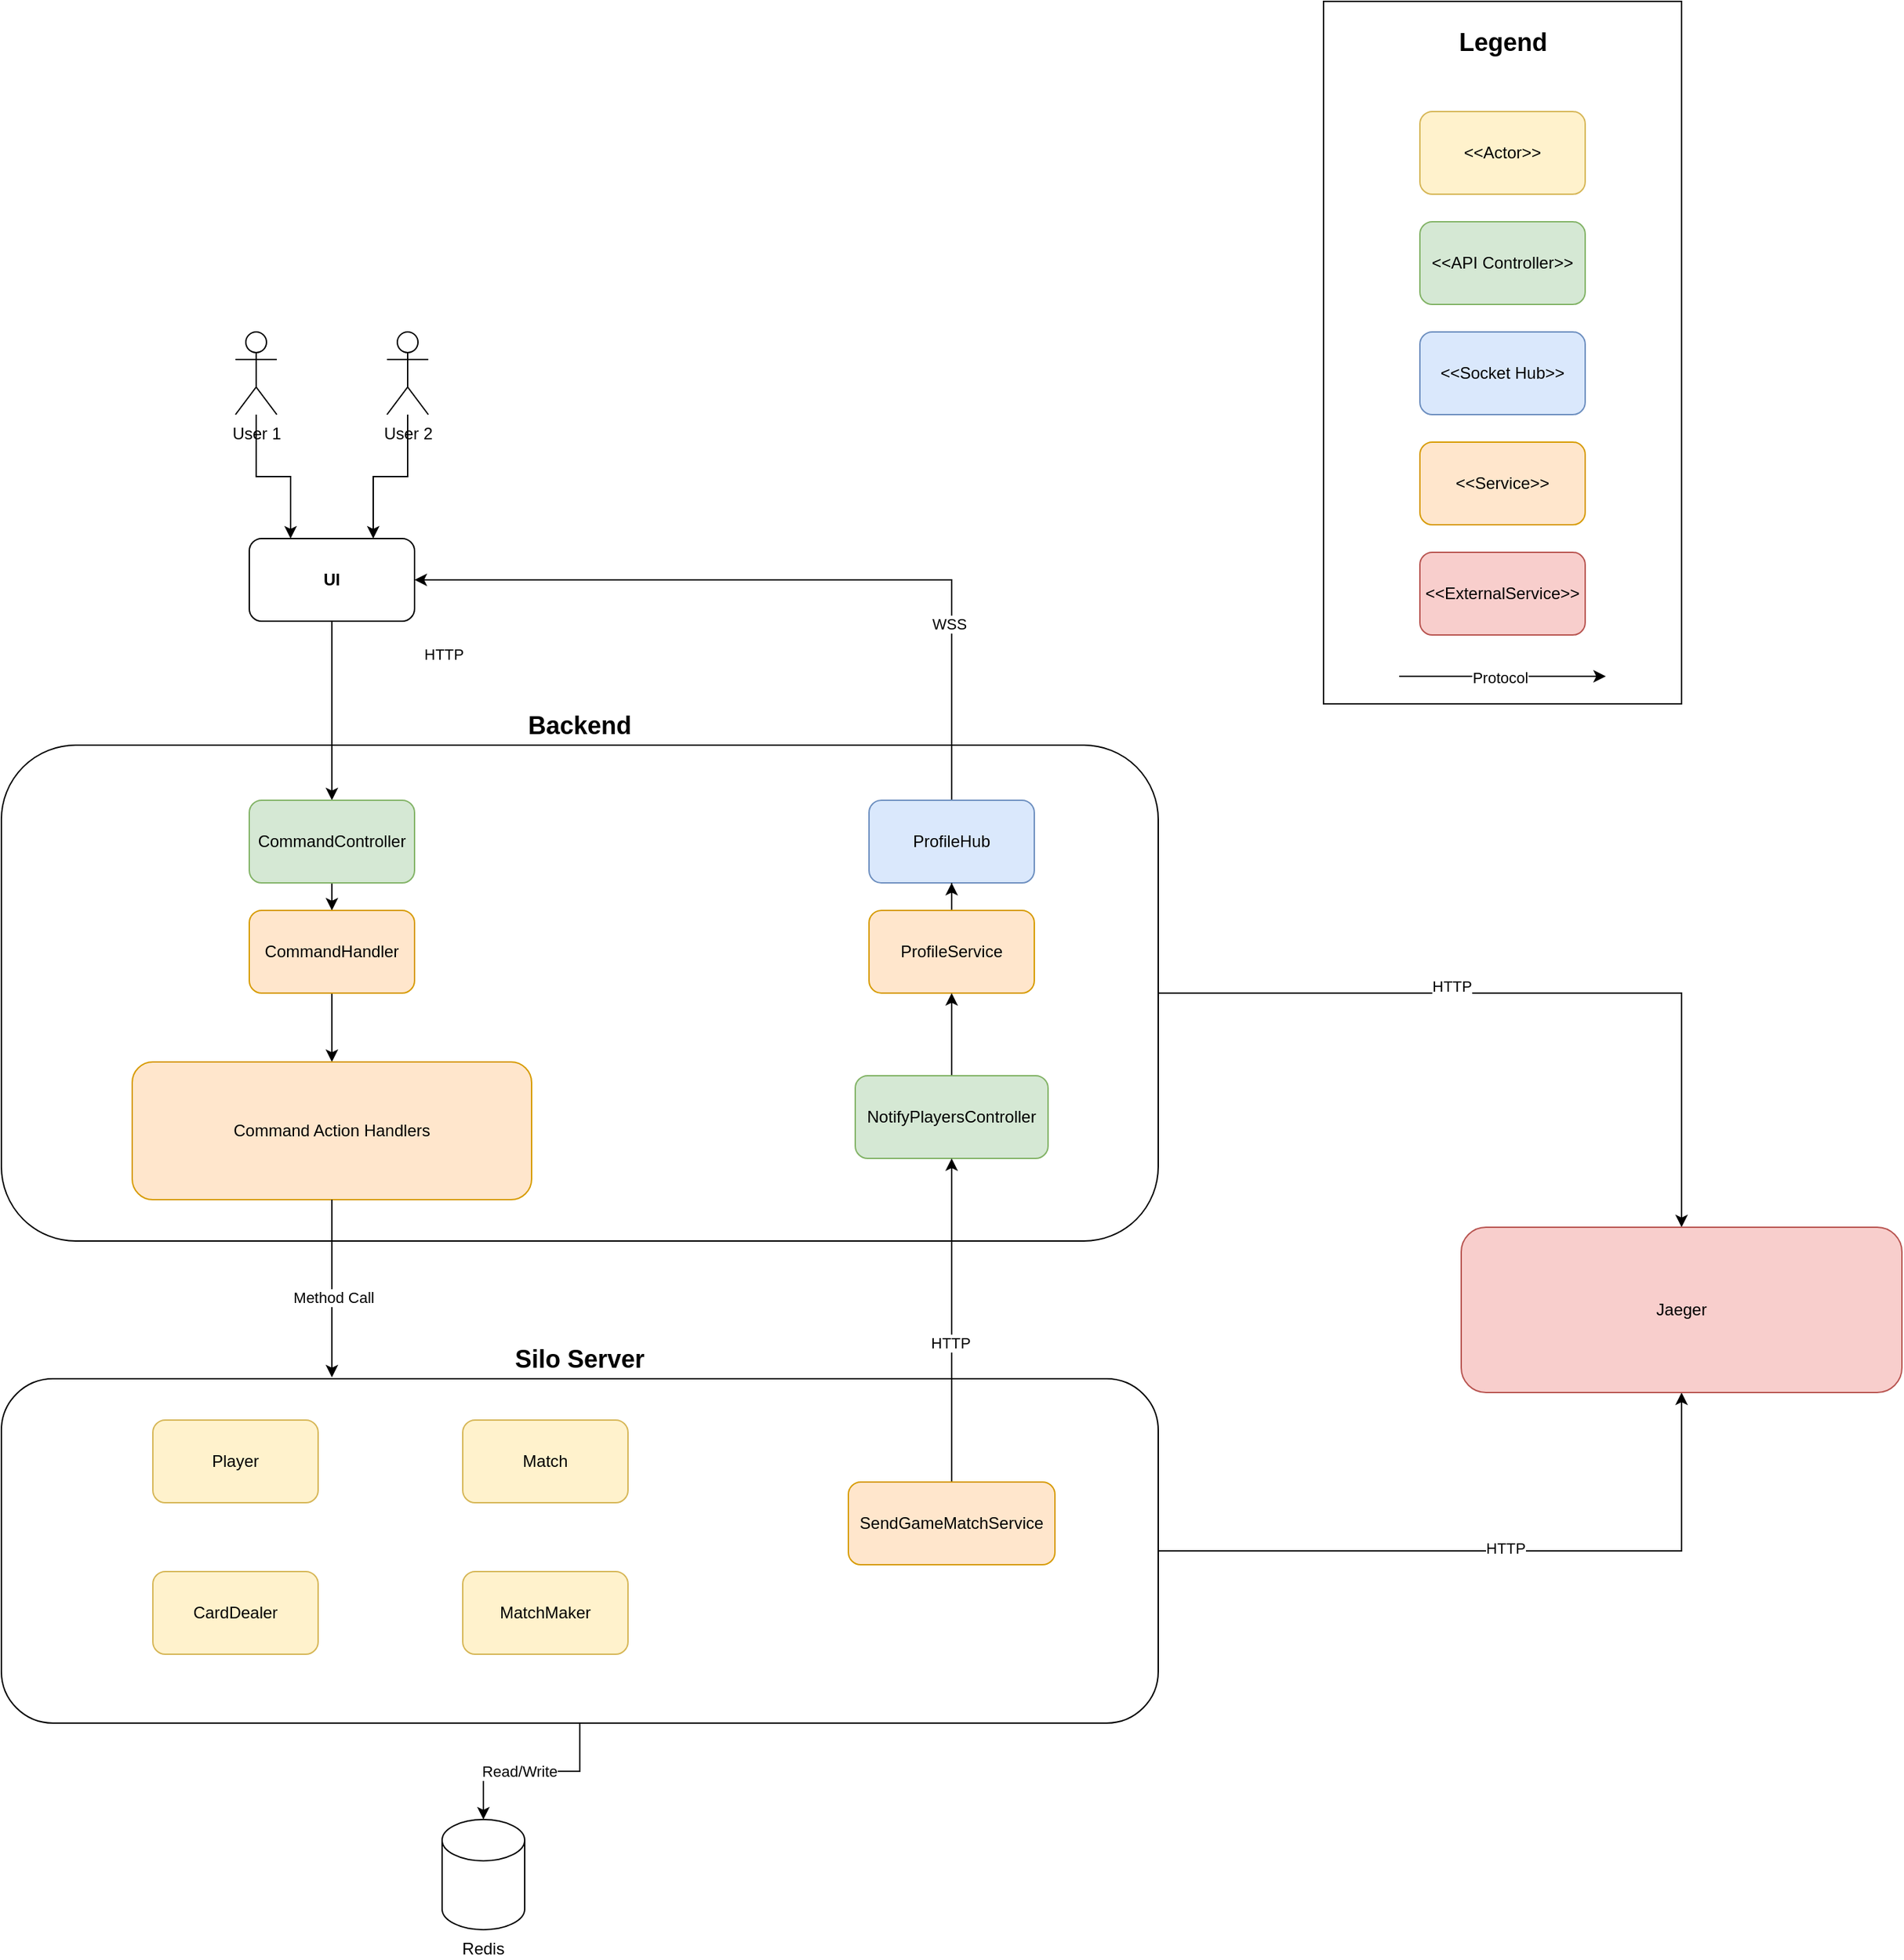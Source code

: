 <mxfile version="26.0.4">
  <diagram name="Page-1" id="oXkzEY-oQWs-iURcSAVP">
    <mxGraphModel dx="1466" dy="2020" grid="1" gridSize="10" guides="1" tooltips="1" connect="1" arrows="1" fold="1" page="1" pageScale="1" pageWidth="827" pageHeight="1169" math="0" shadow="0">
      <root>
        <mxCell id="0" />
        <mxCell id="1" parent="0" />
        <mxCell id="1Lq24JRegQzs3EulA0CL-32" value="" style="rounded=0;whiteSpace=wrap;html=1;labelPosition=center;verticalLabelPosition=top;align=center;verticalAlign=bottom;" parent="1" vertex="1">
          <mxGeometry x="1100" y="-520" width="260" height="510" as="geometry" />
        </mxCell>
        <mxCell id="acBKIw57EiYT2RUyk9zV-19" style="edgeStyle=orthogonalEdgeStyle;rounded=0;orthogonalLoop=1;jettySize=auto;html=1;entryX=0.5;entryY=0;entryDx=0;entryDy=0;" parent="1" source="1Lq24JRegQzs3EulA0CL-18" target="acBKIw57EiYT2RUyk9zV-18" edge="1">
          <mxGeometry relative="1" as="geometry" />
        </mxCell>
        <mxCell id="acBKIw57EiYT2RUyk9zV-22" value="HTTP" style="edgeLabel;html=1;align=center;verticalAlign=middle;resizable=0;points=[];" parent="acBKIw57EiYT2RUyk9zV-19" vertex="1" connectable="0">
          <mxGeometry x="-0.225" y="5" relative="1" as="geometry">
            <mxPoint as="offset" />
          </mxGeometry>
        </mxCell>
        <mxCell id="1Lq24JRegQzs3EulA0CL-18" value="&lt;b&gt;&lt;font style=&quot;font-size: 18px;&quot;&gt;Backend&lt;/font&gt;&lt;/b&gt;" style="rounded=1;whiteSpace=wrap;html=1;align=center;labelPosition=center;verticalLabelPosition=top;verticalAlign=bottom;" parent="1" vertex="1">
          <mxGeometry x="140" y="20" width="840" height="360" as="geometry" />
        </mxCell>
        <mxCell id="acBKIw57EiYT2RUyk9zV-20" style="edgeStyle=orthogonalEdgeStyle;rounded=0;orthogonalLoop=1;jettySize=auto;html=1;entryX=0.5;entryY=1;entryDx=0;entryDy=0;" parent="1" source="1Lq24JRegQzs3EulA0CL-28" target="acBKIw57EiYT2RUyk9zV-18" edge="1">
          <mxGeometry relative="1" as="geometry" />
        </mxCell>
        <mxCell id="acBKIw57EiYT2RUyk9zV-21" value="HTTP" style="edgeLabel;html=1;align=center;verticalAlign=middle;resizable=0;points=[];" parent="acBKIw57EiYT2RUyk9zV-20" vertex="1" connectable="0">
          <mxGeometry x="0.018" y="2" relative="1" as="geometry">
            <mxPoint as="offset" />
          </mxGeometry>
        </mxCell>
        <mxCell id="1Lq24JRegQzs3EulA0CL-28" value="&lt;b&gt;&lt;font style=&quot;font-size: 18px;&quot;&gt;Silo Server&lt;/font&gt;&lt;/b&gt;" style="rounded=1;whiteSpace=wrap;html=1;labelPosition=center;verticalLabelPosition=top;align=center;verticalAlign=bottom;" parent="1" vertex="1">
          <mxGeometry x="140" y="480" width="840" height="250" as="geometry" />
        </mxCell>
        <mxCell id="1Lq24JRegQzs3EulA0CL-1" value="&amp;lt;&amp;lt;Actor&amp;gt;&amp;gt;" style="rounded=1;whiteSpace=wrap;html=1;fillColor=#fff2cc;strokeColor=#d6b656;" parent="1" vertex="1">
          <mxGeometry x="1170" y="-440" width="120" height="60" as="geometry" />
        </mxCell>
        <mxCell id="1Lq24JRegQzs3EulA0CL-4" value="Player" style="rounded=1;whiteSpace=wrap;html=1;fillColor=#fff2cc;strokeColor=#d6b656;" parent="1" vertex="1">
          <mxGeometry x="250" y="510" width="120" height="60" as="geometry" />
        </mxCell>
        <mxCell id="1Lq24JRegQzs3EulA0CL-6" value="MatchMaker" style="rounded=1;whiteSpace=wrap;html=1;fillColor=#fff2cc;strokeColor=#d6b656;" parent="1" vertex="1">
          <mxGeometry x="475" y="620" width="120" height="60" as="geometry" />
        </mxCell>
        <mxCell id="1Lq24JRegQzs3EulA0CL-7" value="CardDealer" style="rounded=1;whiteSpace=wrap;html=1;fillColor=#fff2cc;strokeColor=#d6b656;" parent="1" vertex="1">
          <mxGeometry x="250" y="620" width="120" height="60" as="geometry" />
        </mxCell>
        <mxCell id="1Lq24JRegQzs3EulA0CL-8" value="Match" style="rounded=1;whiteSpace=wrap;html=1;fillColor=#fff2cc;strokeColor=#d6b656;" parent="1" vertex="1">
          <mxGeometry x="475" y="510" width="120" height="60" as="geometry" />
        </mxCell>
        <mxCell id="1Lq24JRegQzs3EulA0CL-12" value="" style="endArrow=classic;html=1;rounded=0;" parent="1" edge="1">
          <mxGeometry width="50" height="50" relative="1" as="geometry">
            <mxPoint x="1155" y="-30" as="sourcePoint" />
            <mxPoint x="1305" y="-30" as="targetPoint" />
          </mxGeometry>
        </mxCell>
        <mxCell id="1Lq24JRegQzs3EulA0CL-13" value="Protocol" style="edgeLabel;html=1;align=center;verticalAlign=middle;resizable=0;points=[];" parent="1Lq24JRegQzs3EulA0CL-12" vertex="1" connectable="0">
          <mxGeometry x="-0.027" y="-1" relative="1" as="geometry">
            <mxPoint as="offset" />
          </mxGeometry>
        </mxCell>
        <mxCell id="1Lq24JRegQzs3EulA0CL-21" style="edgeStyle=orthogonalEdgeStyle;rounded=0;orthogonalLoop=1;jettySize=auto;html=1;entryX=0.5;entryY=0;entryDx=0;entryDy=0;" parent="1" source="1Lq24JRegQzs3EulA0CL-14" target="1Lq24JRegQzs3EulA0CL-19" edge="1">
          <mxGeometry relative="1" as="geometry">
            <Array as="points">
              <mxPoint x="380" y="30" />
              <mxPoint x="380" y="30" />
            </Array>
          </mxGeometry>
        </mxCell>
        <mxCell id="1Lq24JRegQzs3EulA0CL-22" value="HTTP" style="edgeLabel;html=1;align=center;verticalAlign=middle;resizable=0;points=[];" parent="1Lq24JRegQzs3EulA0CL-21" vertex="1" connectable="0">
          <mxGeometry x="-0.231" y="1" relative="1" as="geometry">
            <mxPoint x="80" y="-26" as="offset" />
          </mxGeometry>
        </mxCell>
        <mxCell id="1Lq24JRegQzs3EulA0CL-14" value="&lt;b&gt;UI&lt;/b&gt;" style="rounded=1;whiteSpace=wrap;html=1;" parent="1" vertex="1">
          <mxGeometry x="320" y="-130" width="120" height="60" as="geometry" />
        </mxCell>
        <mxCell id="1Lq24JRegQzs3EulA0CL-23" style="edgeStyle=orthogonalEdgeStyle;rounded=0;orthogonalLoop=1;jettySize=auto;html=1;entryX=0.25;entryY=0;entryDx=0;entryDy=0;" parent="1" source="1Lq24JRegQzs3EulA0CL-15" target="1Lq24JRegQzs3EulA0CL-14" edge="1">
          <mxGeometry relative="1" as="geometry" />
        </mxCell>
        <mxCell id="1Lq24JRegQzs3EulA0CL-15" value="User 1" style="shape=umlActor;verticalLabelPosition=bottom;verticalAlign=top;html=1;outlineConnect=0;" parent="1" vertex="1">
          <mxGeometry x="310" y="-280" width="30" height="60" as="geometry" />
        </mxCell>
        <mxCell id="1Lq24JRegQzs3EulA0CL-24" style="edgeStyle=orthogonalEdgeStyle;rounded=0;orthogonalLoop=1;jettySize=auto;html=1;entryX=0.75;entryY=0;entryDx=0;entryDy=0;" parent="1" source="1Lq24JRegQzs3EulA0CL-16" target="1Lq24JRegQzs3EulA0CL-14" edge="1">
          <mxGeometry relative="1" as="geometry" />
        </mxCell>
        <mxCell id="1Lq24JRegQzs3EulA0CL-16" value="User 2" style="shape=umlActor;verticalLabelPosition=bottom;verticalAlign=top;html=1;outlineConnect=0;" parent="1" vertex="1">
          <mxGeometry x="420" y="-280" width="30" height="60" as="geometry" />
        </mxCell>
        <mxCell id="1Lq24JRegQzs3EulA0CL-34" style="edgeStyle=orthogonalEdgeStyle;rounded=0;orthogonalLoop=1;jettySize=auto;html=1;entryX=0.5;entryY=0;entryDx=0;entryDy=0;" parent="1" source="1Lq24JRegQzs3EulA0CL-19" target="1Lq24JRegQzs3EulA0CL-31" edge="1">
          <mxGeometry relative="1" as="geometry" />
        </mxCell>
        <mxCell id="1Lq24JRegQzs3EulA0CL-19" value="CommandController" style="rounded=1;whiteSpace=wrap;html=1;fillColor=#d5e8d4;strokeColor=#82b366;" parent="1" vertex="1">
          <mxGeometry x="320" y="60" width="120" height="60" as="geometry" />
        </mxCell>
        <mxCell id="1Lq24JRegQzs3EulA0CL-20" value="&amp;lt;&amp;lt;API Controller&amp;gt;&amp;gt;" style="rounded=1;whiteSpace=wrap;html=1;fillColor=#d5e8d4;strokeColor=#82b366;" parent="1" vertex="1">
          <mxGeometry x="1170" y="-360" width="120" height="60" as="geometry" />
        </mxCell>
        <mxCell id="1Lq24JRegQzs3EulA0CL-36" style="edgeStyle=orthogonalEdgeStyle;rounded=0;orthogonalLoop=1;jettySize=auto;html=1;entryX=0.5;entryY=0;entryDx=0;entryDy=0;" parent="1" target="1Lq24JRegQzs3EulA0CL-35" edge="1">
          <mxGeometry relative="1" as="geometry">
            <mxPoint x="535" y="120" as="sourcePoint" />
          </mxGeometry>
        </mxCell>
        <mxCell id="1Lq24JRegQzs3EulA0CL-27" value="Redis" style="shape=cylinder3;whiteSpace=wrap;html=1;boundedLbl=1;backgroundOutline=1;size=15;labelPosition=center;verticalLabelPosition=bottom;align=center;verticalAlign=top;" parent="1" vertex="1">
          <mxGeometry x="460" y="800" width="60" height="80" as="geometry" />
        </mxCell>
        <mxCell id="1Lq24JRegQzs3EulA0CL-29" style="edgeStyle=orthogonalEdgeStyle;rounded=0;orthogonalLoop=1;jettySize=auto;html=1;entryX=0.5;entryY=0;entryDx=0;entryDy=0;entryPerimeter=0;" parent="1" source="1Lq24JRegQzs3EulA0CL-28" target="1Lq24JRegQzs3EulA0CL-27" edge="1">
          <mxGeometry relative="1" as="geometry" />
        </mxCell>
        <mxCell id="1Lq24JRegQzs3EulA0CL-30" value="Read/Write" style="edgeLabel;html=1;align=center;verticalAlign=middle;resizable=0;points=[];" parent="1Lq24JRegQzs3EulA0CL-29" vertex="1" connectable="0">
          <mxGeometry x="0.133" relative="1" as="geometry">
            <mxPoint as="offset" />
          </mxGeometry>
        </mxCell>
        <mxCell id="1Lq24JRegQzs3EulA0CL-52" style="edgeStyle=orthogonalEdgeStyle;rounded=0;orthogonalLoop=1;jettySize=auto;html=1;entryX=0.5;entryY=0;entryDx=0;entryDy=0;" parent="1" source="1Lq24JRegQzs3EulA0CL-31" target="1Lq24JRegQzs3EulA0CL-51" edge="1">
          <mxGeometry relative="1" as="geometry" />
        </mxCell>
        <mxCell id="1Lq24JRegQzs3EulA0CL-31" value="CommandHandler" style="rounded=1;whiteSpace=wrap;html=1;fillColor=#ffe6cc;strokeColor=#d79b00;" parent="1" vertex="1">
          <mxGeometry x="320" y="140" width="120" height="60" as="geometry" />
        </mxCell>
        <mxCell id="1Lq24JRegQzs3EulA0CL-33" value="&amp;lt;&amp;lt;Service&amp;gt;&amp;gt;" style="rounded=1;whiteSpace=wrap;html=1;fillColor=#ffe6cc;strokeColor=#d79b00;" parent="1" vertex="1">
          <mxGeometry x="1170" y="-200" width="120" height="60" as="geometry" />
        </mxCell>
        <mxCell id="1Lq24JRegQzs3EulA0CL-54" style="edgeStyle=orthogonalEdgeStyle;rounded=0;orthogonalLoop=1;jettySize=auto;html=1;entryX=0.5;entryY=0;entryDx=0;entryDy=0;" parent="1" target="1Lq24JRegQzs3EulA0CL-53" edge="1">
          <mxGeometry relative="1" as="geometry">
            <mxPoint x="535" y="200" as="sourcePoint" />
          </mxGeometry>
        </mxCell>
        <mxCell id="1Lq24JRegQzs3EulA0CL-51" value="Command Action Handlers" style="rounded=1;whiteSpace=wrap;html=1;fillColor=#ffe6cc;strokeColor=#d79b00;" parent="1" vertex="1">
          <mxGeometry x="235" y="250" width="290" height="100" as="geometry" />
        </mxCell>
        <mxCell id="1Lq24JRegQzs3EulA0CL-61" style="edgeStyle=orthogonalEdgeStyle;rounded=0;orthogonalLoop=1;jettySize=auto;html=1;entryX=1;entryY=0.5;entryDx=0;entryDy=0;" parent="1" source="1Lq24JRegQzs3EulA0CL-57" target="1Lq24JRegQzs3EulA0CL-14" edge="1">
          <mxGeometry relative="1" as="geometry">
            <Array as="points">
              <mxPoint x="830" y="-100" />
            </Array>
          </mxGeometry>
        </mxCell>
        <mxCell id="1Lq24JRegQzs3EulA0CL-68" value="WSS" style="edgeLabel;html=1;align=center;verticalAlign=middle;resizable=0;points=[];" parent="1Lq24JRegQzs3EulA0CL-61" vertex="1" connectable="0">
          <mxGeometry x="-0.534" y="2" relative="1" as="geometry">
            <mxPoint as="offset" />
          </mxGeometry>
        </mxCell>
        <mxCell id="1Lq24JRegQzs3EulA0CL-57" value="ProfileHub" style="rounded=1;whiteSpace=wrap;html=1;fillColor=#dae8fc;strokeColor=#6c8ebf;" parent="1" vertex="1">
          <mxGeometry x="770" y="60" width="120" height="60" as="geometry" />
        </mxCell>
        <mxCell id="1Lq24JRegQzs3EulA0CL-62" style="edgeStyle=orthogonalEdgeStyle;rounded=0;orthogonalLoop=1;jettySize=auto;html=1;" parent="1" source="1Lq24JRegQzs3EulA0CL-60" target="1Lq24JRegQzs3EulA0CL-57" edge="1">
          <mxGeometry relative="1" as="geometry" />
        </mxCell>
        <mxCell id="1Lq24JRegQzs3EulA0CL-60" value="ProfileService" style="rounded=1;whiteSpace=wrap;html=1;fillColor=#ffe6cc;strokeColor=#d79b00;" parent="1" vertex="1">
          <mxGeometry x="770" y="140" width="120" height="60" as="geometry" />
        </mxCell>
        <mxCell id="acBKIw57EiYT2RUyk9zV-4" style="edgeStyle=orthogonalEdgeStyle;rounded=0;orthogonalLoop=1;jettySize=auto;html=1;" parent="1" source="1Lq24JRegQzs3EulA0CL-51" edge="1">
          <mxGeometry relative="1" as="geometry">
            <mxPoint x="380" y="479" as="targetPoint" />
          </mxGeometry>
        </mxCell>
        <mxCell id="acBKIw57EiYT2RUyk9zV-12" value="Method Call" style="edgeLabel;html=1;align=center;verticalAlign=middle;resizable=0;points=[];" parent="acBKIw57EiYT2RUyk9zV-4" vertex="1" connectable="0">
          <mxGeometry x="0.088" relative="1" as="geometry">
            <mxPoint y="1" as="offset" />
          </mxGeometry>
        </mxCell>
        <mxCell id="acBKIw57EiYT2RUyk9zV-6" value="&amp;lt;&amp;lt;Socket Hub&amp;gt;&amp;gt;" style="rounded=1;whiteSpace=wrap;html=1;fillColor=#dae8fc;strokeColor=#6c8ebf;" parent="1" vertex="1">
          <mxGeometry x="1170" y="-280" width="120" height="60" as="geometry" />
        </mxCell>
        <mxCell id="acBKIw57EiYT2RUyk9zV-14" style="edgeStyle=orthogonalEdgeStyle;rounded=0;orthogonalLoop=1;jettySize=auto;html=1;" parent="1" source="acBKIw57EiYT2RUyk9zV-7" target="1Lq24JRegQzs3EulA0CL-60" edge="1">
          <mxGeometry relative="1" as="geometry" />
        </mxCell>
        <mxCell id="acBKIw57EiYT2RUyk9zV-7" value="NotifyPlayersController" style="rounded=1;whiteSpace=wrap;html=1;fillColor=#d5e8d4;strokeColor=#82b366;" parent="1" vertex="1">
          <mxGeometry x="760" y="260" width="140" height="60" as="geometry" />
        </mxCell>
        <mxCell id="acBKIw57EiYT2RUyk9zV-10" style="edgeStyle=orthogonalEdgeStyle;rounded=0;orthogonalLoop=1;jettySize=auto;html=1;entryX=0.5;entryY=1;entryDx=0;entryDy=0;exitX=0.5;exitY=0;exitDx=0;exitDy=0;" parent="1" source="acBKIw57EiYT2RUyk9zV-15" target="acBKIw57EiYT2RUyk9zV-7" edge="1">
          <mxGeometry relative="1" as="geometry">
            <mxPoint x="830" y="510" as="sourcePoint" />
          </mxGeometry>
        </mxCell>
        <mxCell id="acBKIw57EiYT2RUyk9zV-13" value="HTTP" style="edgeLabel;html=1;align=center;verticalAlign=middle;resizable=0;points=[];" parent="acBKIw57EiYT2RUyk9zV-10" vertex="1" connectable="0">
          <mxGeometry x="-0.151" y="1" relative="1" as="geometry">
            <mxPoint y="-1" as="offset" />
          </mxGeometry>
        </mxCell>
        <mxCell id="acBKIw57EiYT2RUyk9zV-15" value="SendGameMatchService" style="rounded=1;whiteSpace=wrap;html=1;fillColor=#ffe6cc;strokeColor=#d79b00;" parent="1" vertex="1">
          <mxGeometry x="755" y="555" width="150" height="60" as="geometry" />
        </mxCell>
        <mxCell id="acBKIw57EiYT2RUyk9zV-16" value="Legend" style="text;html=1;align=center;verticalAlign=middle;resizable=0;points=[];autosize=1;strokeColor=none;fillColor=none;fontStyle=1;fontSize=18;" parent="1" vertex="1">
          <mxGeometry x="1190" y="-510" width="80" height="40" as="geometry" />
        </mxCell>
        <mxCell id="acBKIw57EiYT2RUyk9zV-17" value="&amp;lt;&amp;lt;ExternalService&amp;gt;&amp;gt;" style="rounded=1;whiteSpace=wrap;html=1;fillColor=#f8cecc;strokeColor=#b85450;" parent="1" vertex="1">
          <mxGeometry x="1170" y="-120" width="120" height="60" as="geometry" />
        </mxCell>
        <mxCell id="acBKIw57EiYT2RUyk9zV-18" value="Jaeger" style="rounded=1;whiteSpace=wrap;html=1;fillColor=#f8cecc;strokeColor=#b85450;" parent="1" vertex="1">
          <mxGeometry x="1200" y="370" width="320" height="120" as="geometry" />
        </mxCell>
      </root>
    </mxGraphModel>
  </diagram>
</mxfile>

